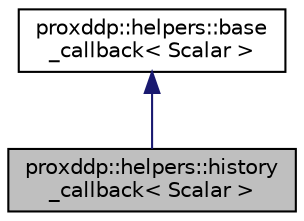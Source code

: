 digraph "proxddp::helpers::history_callback&lt; Scalar &gt;"
{
 // LATEX_PDF_SIZE
  bgcolor="transparent";
  edge [fontname="Helvetica",fontsize="10",labelfontname="Helvetica",labelfontsize="10"];
  node [fontname="Helvetica",fontsize="10",shape=record];
  Node1 [label="proxddp::helpers::history\l_callback\< Scalar \>",height=0.2,width=0.4,color="black", fillcolor="grey75", style="filled", fontcolor="black",tooltip="Store the history of results."];
  Node2 -> Node1 [dir="back",color="midnightblue",fontsize="10",style="solid",fontname="Helvetica"];
  Node2 [label="proxddp::helpers::base\l_callback\< Scalar \>",height=0.2,width=0.4,color="black",URL="$structproxddp_1_1helpers_1_1base__callback.html",tooltip=" "];
}
